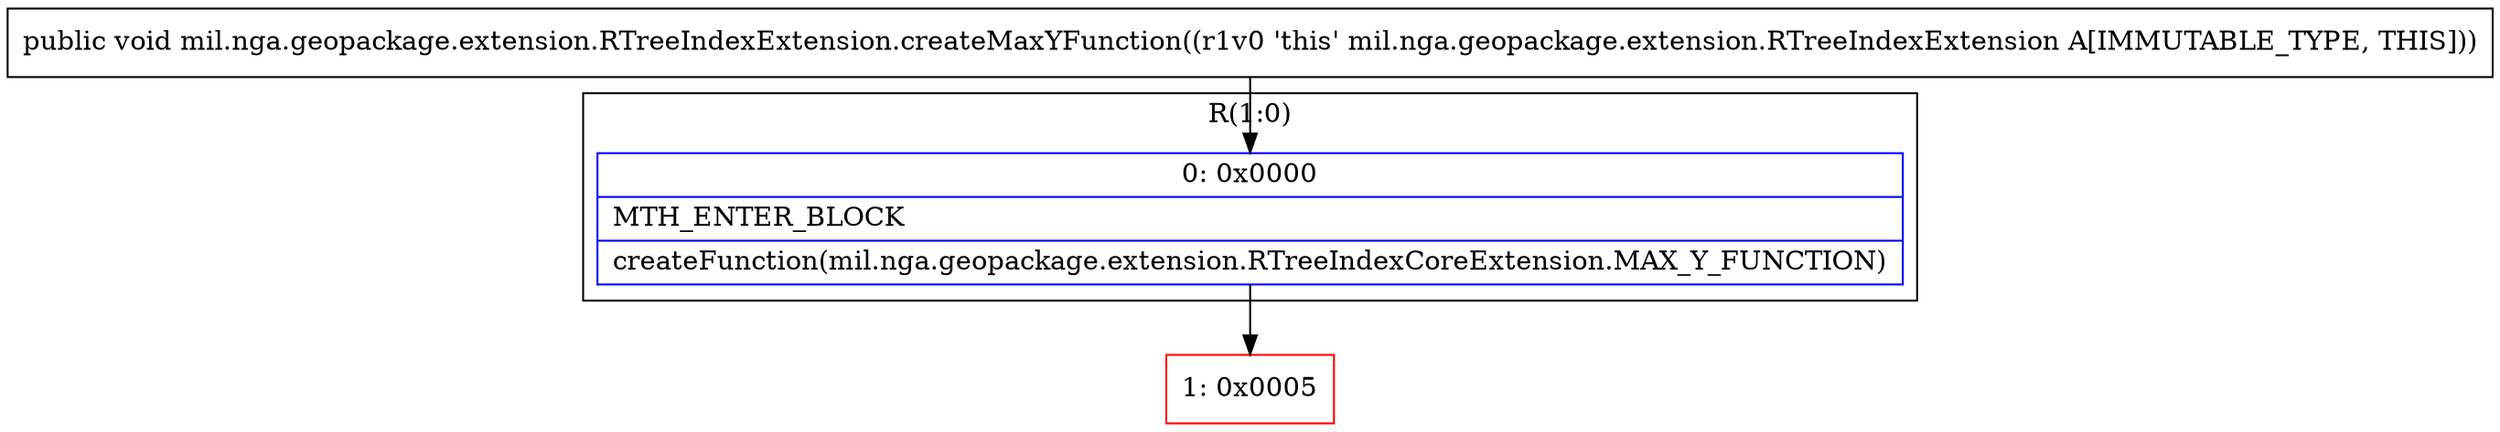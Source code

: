 digraph "CFG formil.nga.geopackage.extension.RTreeIndexExtension.createMaxYFunction()V" {
subgraph cluster_Region_1247614814 {
label = "R(1:0)";
node [shape=record,color=blue];
Node_0 [shape=record,label="{0\:\ 0x0000|MTH_ENTER_BLOCK\l|createFunction(mil.nga.geopackage.extension.RTreeIndexCoreExtension.MAX_Y_FUNCTION)\l}"];
}
Node_1 [shape=record,color=red,label="{1\:\ 0x0005}"];
MethodNode[shape=record,label="{public void mil.nga.geopackage.extension.RTreeIndexExtension.createMaxYFunction((r1v0 'this' mil.nga.geopackage.extension.RTreeIndexExtension A[IMMUTABLE_TYPE, THIS])) }"];
MethodNode -> Node_0;
Node_0 -> Node_1;
}

